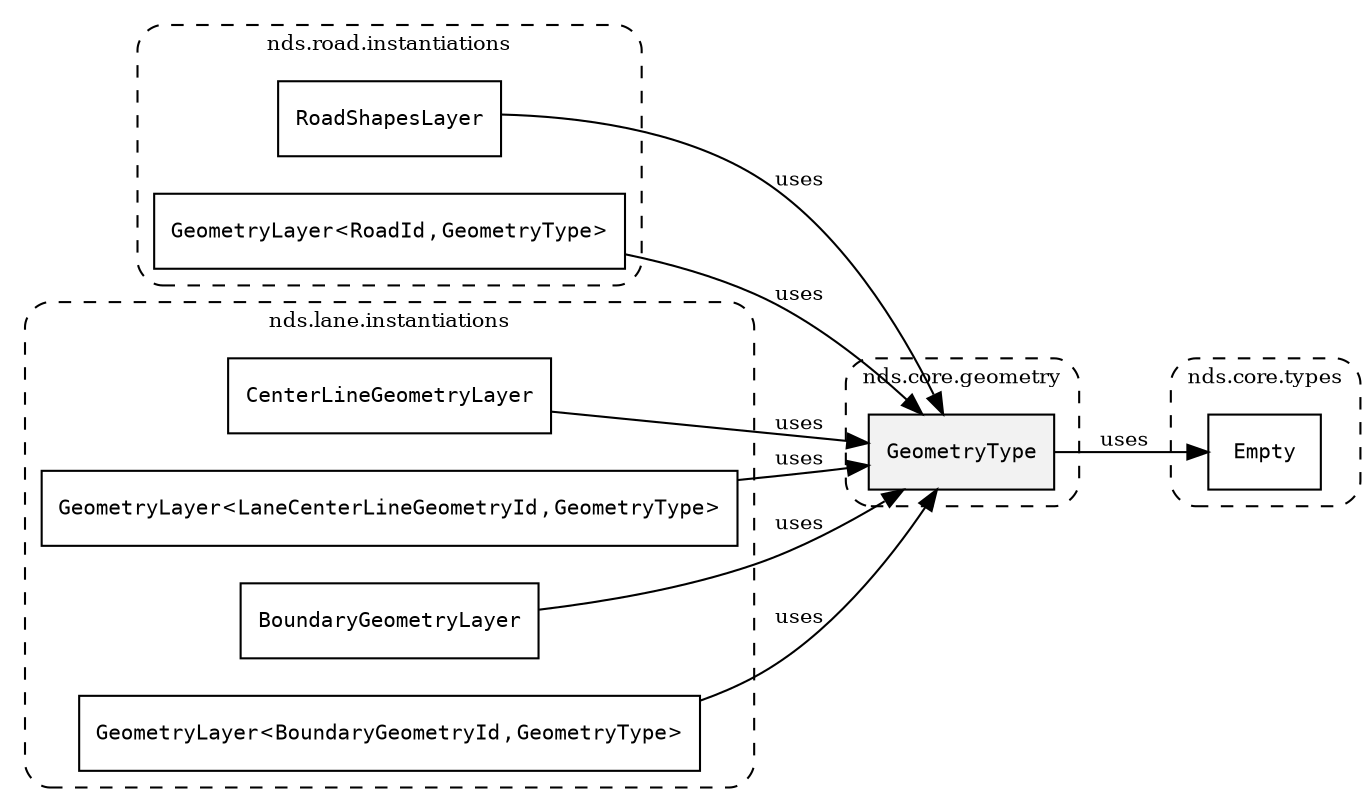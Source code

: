 /**
 * This dot file creates symbol collaboration diagram for GeometryType.
 */
digraph ZSERIO
{
    node [shape=box, fontsize=10];
    rankdir="LR";
    fontsize=10;
    tooltip="GeometryType collaboration diagram";

    subgraph "cluster_nds.core.geometry"
    {
        style="dashed, rounded";
        label="nds.core.geometry";
        tooltip="Package nds.core.geometry";
        href="../../../content/packages/nds.core.geometry.html#Package-nds-core-geometry";
        target="_parent";

        "GeometryType" [style="filled", fillcolor="#0000000D", target="_parent", label=<<font face="monospace"><table align="center" border="0" cellspacing="0" cellpadding="0"><tr><td href="../../../content/packages/nds.core.geometry.html#Subtype-GeometryType" title="Subtype defined in nds.core.geometry">GeometryType</td></tr></table></font>>];
    }

    subgraph "cluster_nds.core.types"
    {
        style="dashed, rounded";
        label="nds.core.types";
        tooltip="Package nds.core.types";
        href="../../../content/packages/nds.core.types.html#Package-nds-core-types";
        target="_parent";

        "Empty" [target="_parent", label=<<font face="monospace"><table align="center" border="0" cellspacing="0" cellpadding="0"><tr><td href="../../../content/packages/nds.core.types.html#Structure-Empty" title="Structure defined in nds.core.types">Empty</td></tr></table></font>>];
    }

    subgraph "cluster_nds.road.instantiations"
    {
        style="dashed, rounded";
        label="nds.road.instantiations";
        tooltip="Package nds.road.instantiations";
        href="../../../content/packages/nds.road.instantiations.html#Package-nds-road-instantiations";
        target="_parent";

        "RoadShapesLayer" [target="_parent", label=<<font face="monospace"><table align="center" border="0" cellspacing="0" cellpadding="0"><tr><td href="../../../content/packages/nds.road.instantiations.html#InstantiateType-RoadShapesLayer" title="InstantiateType defined in nds.road.instantiations">RoadShapesLayer</td></tr></table></font>>];
        "GeometryLayer&lt;RoadId,GeometryType&gt;" [target="_parent", label=<<font face="monospace"><table align="center" border="0" cellspacing="0" cellpadding="0"><tr><td href="../../../content/packages/nds.core.geometry.html#Structure-GeometryLayer" title="Structure defined in nds.core.geometry">GeometryLayer</td><td>&lt;</td><td><table align="center" border="0" cellspacing="0" cellpadding="0"><tr><td href="../../../content/packages/nds.road.reference.types.html#Subtype-RoadId" title="Subtype defined in nds.road.reference.types">RoadId</td></tr></table></td><td>,</td><td><table align="center" border="0" cellspacing="0" cellpadding="0"><tr><td href="../../../content/packages/nds.core.geometry.html#Subtype-GeometryType" title="Subtype defined in nds.core.geometry">GeometryType</td></tr></table></td><td>&gt;</td></tr></table></font>>];
    }

    subgraph "cluster_nds.lane.instantiations"
    {
        style="dashed, rounded";
        label="nds.lane.instantiations";
        tooltip="Package nds.lane.instantiations";
        href="../../../content/packages/nds.lane.instantiations.html#Package-nds-lane-instantiations";
        target="_parent";

        "CenterLineGeometryLayer" [target="_parent", label=<<font face="monospace"><table align="center" border="0" cellspacing="0" cellpadding="0"><tr><td href="../../../content/packages/nds.lane.instantiations.html#InstantiateType-CenterLineGeometryLayer" title="InstantiateType defined in nds.lane.instantiations">CenterLineGeometryLayer</td></tr></table></font>>];
        "GeometryLayer&lt;LaneCenterLineGeometryId,GeometryType&gt;" [target="_parent", label=<<font face="monospace"><table align="center" border="0" cellspacing="0" cellpadding="0"><tr><td href="../../../content/packages/nds.core.geometry.html#Structure-GeometryLayer" title="Structure defined in nds.core.geometry">GeometryLayer</td><td>&lt;</td><td><table align="center" border="0" cellspacing="0" cellpadding="0"><tr><td href="../../../content/packages/nds.lane.lanes.html#Subtype-LaneCenterLineGeometryId" title="Subtype defined in nds.lane.lanes">LaneCenterLineGeometryId</td></tr></table></td><td>,</td><td><table align="center" border="0" cellspacing="0" cellpadding="0"><tr><td href="../../../content/packages/nds.core.geometry.html#Subtype-GeometryType" title="Subtype defined in nds.core.geometry">GeometryType</td></tr></table></td><td>&gt;</td></tr></table></font>>];
        "BoundaryGeometryLayer" [target="_parent", label=<<font face="monospace"><table align="center" border="0" cellspacing="0" cellpadding="0"><tr><td href="../../../content/packages/nds.lane.instantiations.html#InstantiateType-BoundaryGeometryLayer" title="InstantiateType defined in nds.lane.instantiations">BoundaryGeometryLayer</td></tr></table></font>>];
        "GeometryLayer&lt;BoundaryGeometryId,GeometryType&gt;" [target="_parent", label=<<font face="monospace"><table align="center" border="0" cellspacing="0" cellpadding="0"><tr><td href="../../../content/packages/nds.core.geometry.html#Structure-GeometryLayer" title="Structure defined in nds.core.geometry">GeometryLayer</td><td>&lt;</td><td><table align="center" border="0" cellspacing="0" cellpadding="0"><tr><td href="../../../content/packages/nds.lane.boundaries.html#Subtype-BoundaryGeometryId" title="Subtype defined in nds.lane.boundaries">BoundaryGeometryId</td></tr></table></td><td>,</td><td><table align="center" border="0" cellspacing="0" cellpadding="0"><tr><td href="../../../content/packages/nds.core.geometry.html#Subtype-GeometryType" title="Subtype defined in nds.core.geometry">GeometryType</td></tr></table></td><td>&gt;</td></tr></table></font>>];
    }

    "GeometryType" -> "Empty" [label="uses", fontsize=10];
    "RoadShapesLayer" -> "GeometryType" [label="uses", fontsize=10];
    "GeometryLayer&lt;RoadId,GeometryType&gt;" -> "GeometryType" [label="uses", fontsize=10];
    "CenterLineGeometryLayer" -> "GeometryType" [label="uses", fontsize=10];
    "GeometryLayer&lt;LaneCenterLineGeometryId,GeometryType&gt;" -> "GeometryType" [label="uses", fontsize=10];
    "BoundaryGeometryLayer" -> "GeometryType" [label="uses", fontsize=10];
    "GeometryLayer&lt;BoundaryGeometryId,GeometryType&gt;" -> "GeometryType" [label="uses", fontsize=10];
}
